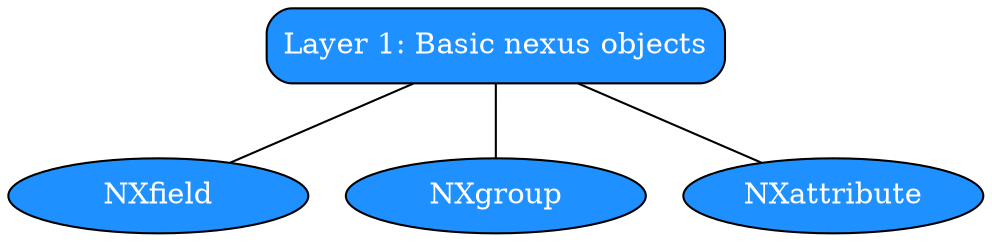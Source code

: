 digraph {
    node [shape="box",fillcolor=dodgerblue,fontcolor=white,style="rounded,filled"];
    edge [arrowhead = none];
    L1 [label="Layer 1: Basic nexus objects"];
    NXFIELD  [label="NXfield",shape=ellipse,width=2];
    NXGROUP  [label="NXgroup",shape=ellipse,width=2];
    NXATTRIBUTE [ label="NXattribute",shape=ellipse,width=2];

    
    L1->NXFIELD;
    L1->NXGROUP;
    L1->NXATTRIBUTE;
}
